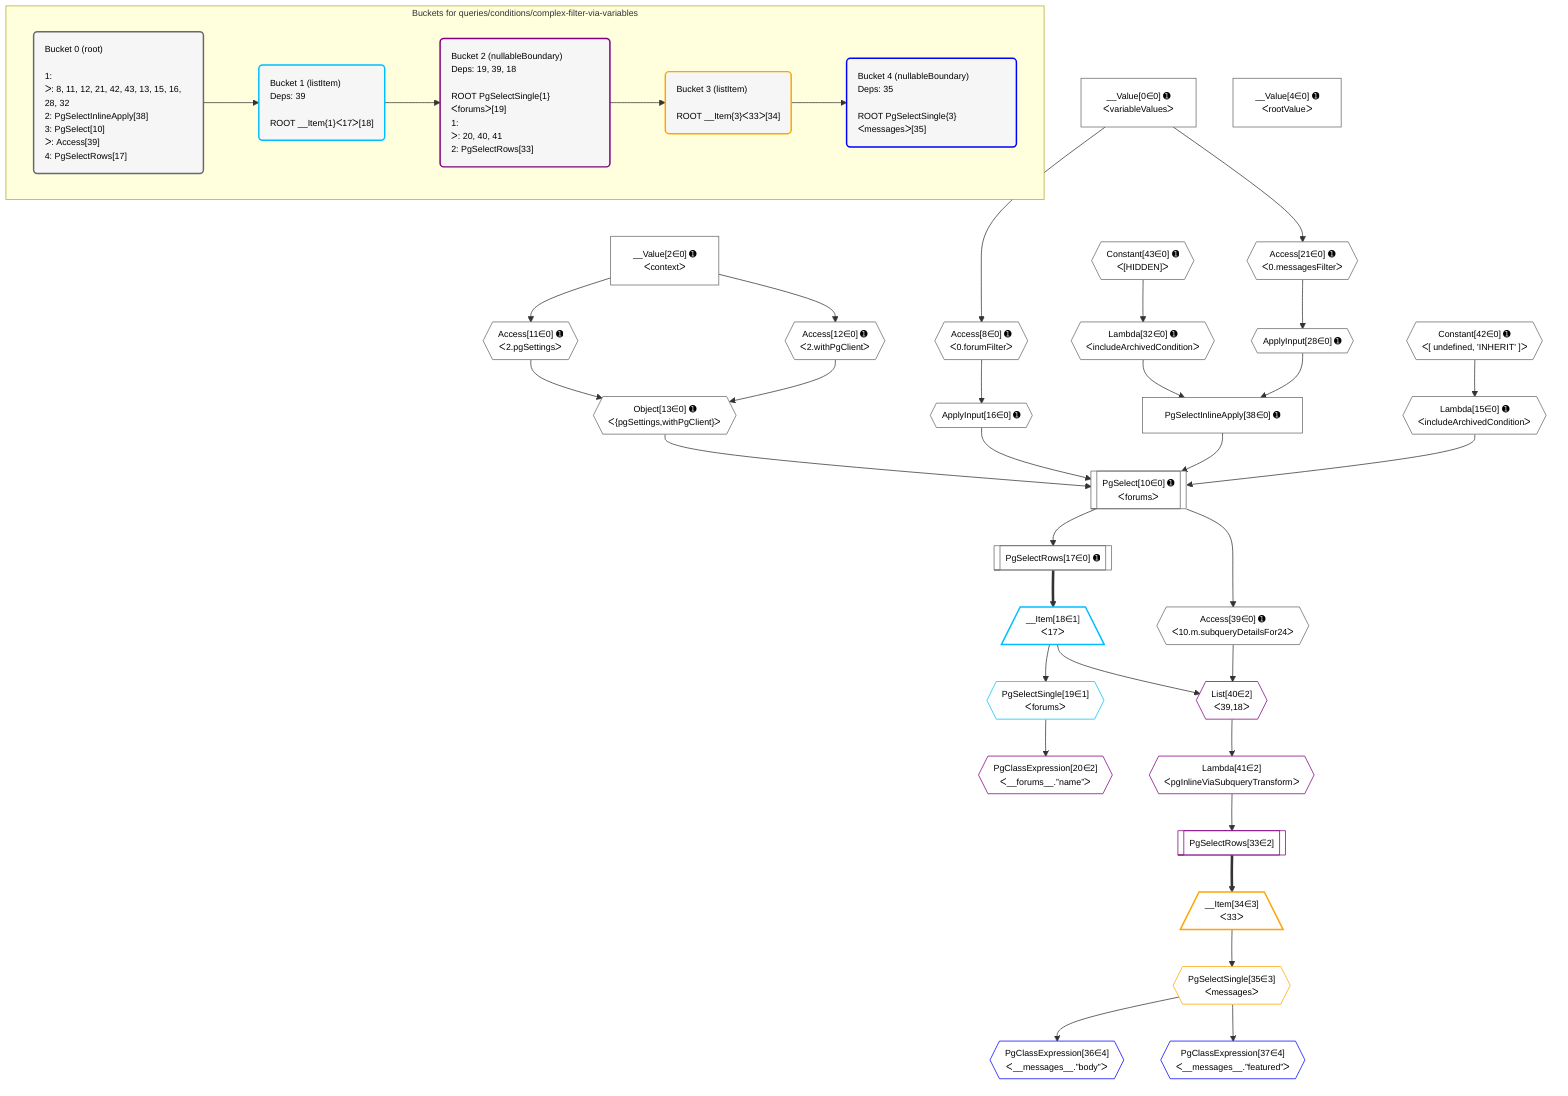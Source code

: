%%{init: {'themeVariables': { 'fontSize': '12px'}}}%%
graph TD
    classDef path fill:#eee,stroke:#000,color:#000
    classDef plan fill:#fff,stroke-width:1px,color:#000
    classDef itemplan fill:#fff,stroke-width:2px,color:#000
    classDef unbatchedplan fill:#dff,stroke-width:1px,color:#000
    classDef sideeffectplan fill:#fcc,stroke-width:2px,color:#000
    classDef bucket fill:#f6f6f6,color:#000,stroke-width:2px,text-align:left

    subgraph "Buckets for queries/conditions/complex-filter-via-variables"
    Bucket0("Bucket 0 (root)<br /><br />1: <br />ᐳ: 8, 11, 12, 21, 42, 43, 13, 15, 16, 28, 32<br />2: PgSelectInlineApply[38]<br />3: PgSelect[10]<br />ᐳ: Access[39]<br />4: PgSelectRows[17]"):::bucket
    Bucket1("Bucket 1 (listItem)<br />Deps: 39<br /><br />ROOT __Item{1}ᐸ17ᐳ[18]"):::bucket
    Bucket2("Bucket 2 (nullableBoundary)<br />Deps: 19, 39, 18<br /><br />ROOT PgSelectSingle{1}ᐸforumsᐳ[19]<br />1: <br />ᐳ: 20, 40, 41<br />2: PgSelectRows[33]"):::bucket
    Bucket3("Bucket 3 (listItem)<br /><br />ROOT __Item{3}ᐸ33ᐳ[34]"):::bucket
    Bucket4("Bucket 4 (nullableBoundary)<br />Deps: 35<br /><br />ROOT PgSelectSingle{3}ᐸmessagesᐳ[35]"):::bucket
    end
    Bucket0 --> Bucket1
    Bucket1 --> Bucket2
    Bucket2 --> Bucket3
    Bucket3 --> Bucket4

    %% plan dependencies
    PgSelect10[["PgSelect[10∈0] ➊<br />ᐸforumsᐳ"]]:::plan
    Object13{{"Object[13∈0] ➊<br />ᐸ{pgSettings,withPgClient}ᐳ"}}:::plan
    Lambda15{{"Lambda[15∈0] ➊<br />ᐸincludeArchivedConditionᐳ"}}:::plan
    ApplyInput16{{"ApplyInput[16∈0] ➊"}}:::plan
    PgSelectInlineApply38["PgSelectInlineApply[38∈0] ➊"]:::plan
    Object13 & Lambda15 & ApplyInput16 & PgSelectInlineApply38 --> PgSelect10
    Access11{{"Access[11∈0] ➊<br />ᐸ2.pgSettingsᐳ"}}:::plan
    Access12{{"Access[12∈0] ➊<br />ᐸ2.withPgClientᐳ"}}:::plan
    Access11 & Access12 --> Object13
    ApplyInput28{{"ApplyInput[28∈0] ➊"}}:::plan
    Lambda32{{"Lambda[32∈0] ➊<br />ᐸincludeArchivedConditionᐳ"}}:::plan
    ApplyInput28 & Lambda32 --> PgSelectInlineApply38
    Access8{{"Access[8∈0] ➊<br />ᐸ0.forumFilterᐳ"}}:::plan
    __Value0["__Value[0∈0] ➊<br />ᐸvariableValuesᐳ"]:::plan
    __Value0 --> Access8
    __Value2["__Value[2∈0] ➊<br />ᐸcontextᐳ"]:::plan
    __Value2 --> Access11
    __Value2 --> Access12
    Constant42{{"Constant[42∈0] ➊<br />ᐸ[ undefined, 'INHERIT' ]ᐳ"}}:::plan
    Constant42 --> Lambda15
    Access8 --> ApplyInput16
    PgSelectRows17[["PgSelectRows[17∈0] ➊"]]:::plan
    PgSelect10 --> PgSelectRows17
    Access21{{"Access[21∈0] ➊<br />ᐸ0.messagesFilterᐳ"}}:::plan
    __Value0 --> Access21
    Access21 --> ApplyInput28
    Constant43{{"Constant[43∈0] ➊<br />ᐸ[HIDDEN]ᐳ"}}:::plan
    Constant43 --> Lambda32
    Access39{{"Access[39∈0] ➊<br />ᐸ10.m.subqueryDetailsFor24ᐳ"}}:::plan
    PgSelect10 --> Access39
    __Value4["__Value[4∈0] ➊<br />ᐸrootValueᐳ"]:::plan
    __Item18[/"__Item[18∈1]<br />ᐸ17ᐳ"\]:::itemplan
    PgSelectRows17 ==> __Item18
    PgSelectSingle19{{"PgSelectSingle[19∈1]<br />ᐸforumsᐳ"}}:::plan
    __Item18 --> PgSelectSingle19
    List40{{"List[40∈2]<br />ᐸ39,18ᐳ"}}:::plan
    Access39 & __Item18 --> List40
    PgClassExpression20{{"PgClassExpression[20∈2]<br />ᐸ__forums__.”name”ᐳ"}}:::plan
    PgSelectSingle19 --> PgClassExpression20
    PgSelectRows33[["PgSelectRows[33∈2]"]]:::plan
    Lambda41{{"Lambda[41∈2]<br />ᐸpgInlineViaSubqueryTransformᐳ"}}:::plan
    Lambda41 --> PgSelectRows33
    List40 --> Lambda41
    __Item34[/"__Item[34∈3]<br />ᐸ33ᐳ"\]:::itemplan
    PgSelectRows33 ==> __Item34
    PgSelectSingle35{{"PgSelectSingle[35∈3]<br />ᐸmessagesᐳ"}}:::plan
    __Item34 --> PgSelectSingle35
    PgClassExpression36{{"PgClassExpression[36∈4]<br />ᐸ__messages__.”body”ᐳ"}}:::plan
    PgSelectSingle35 --> PgClassExpression36
    PgClassExpression37{{"PgClassExpression[37∈4]<br />ᐸ__messages__.”featured”ᐳ"}}:::plan
    PgSelectSingle35 --> PgClassExpression37

    %% define steps
    classDef bucket0 stroke:#696969
    class Bucket0,__Value0,__Value2,__Value4,Access8,PgSelect10,Access11,Access12,Object13,Lambda15,ApplyInput16,PgSelectRows17,Access21,ApplyInput28,Lambda32,PgSelectInlineApply38,Access39,Constant42,Constant43 bucket0
    classDef bucket1 stroke:#00bfff
    class Bucket1,__Item18,PgSelectSingle19 bucket1
    classDef bucket2 stroke:#7f007f
    class Bucket2,PgClassExpression20,PgSelectRows33,List40,Lambda41 bucket2
    classDef bucket3 stroke:#ffa500
    class Bucket3,__Item34,PgSelectSingle35 bucket3
    classDef bucket4 stroke:#0000ff
    class Bucket4,PgClassExpression36,PgClassExpression37 bucket4